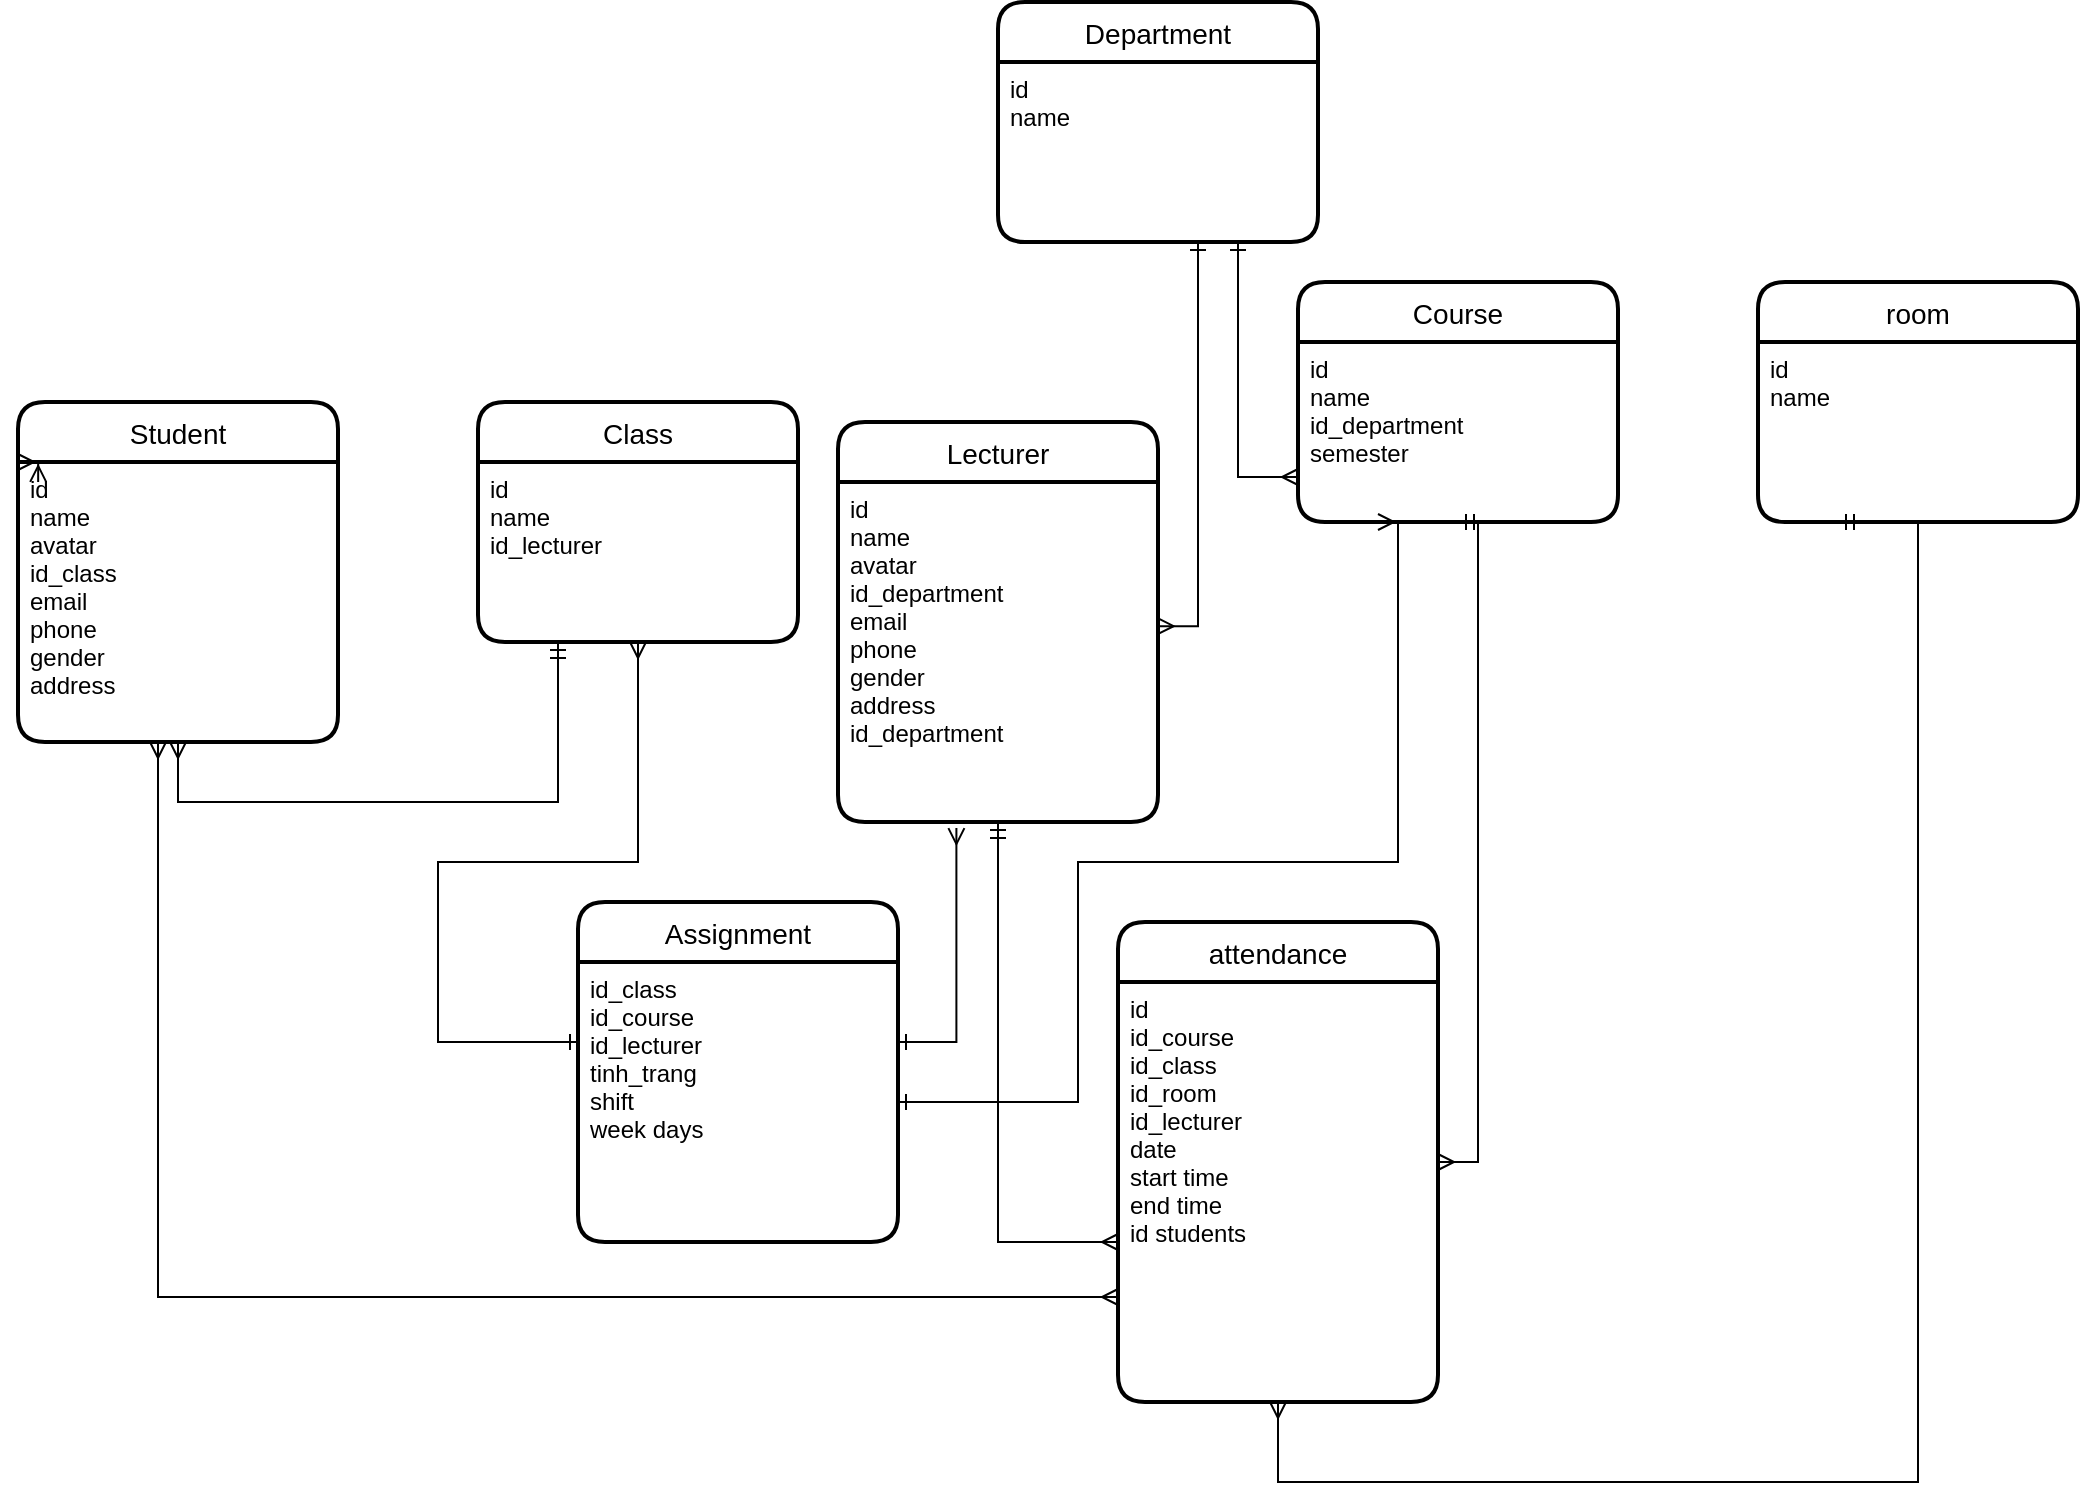 <mxfile version="19.0.3" type="device"><diagram id="3rJqissA6JiDLcgNYCH2" name="Page-1"><mxGraphModel dx="1597" dy="986" grid="1" gridSize="10" guides="1" tooltips="1" connect="1" arrows="1" fold="1" page="1" pageScale="1" pageWidth="827" pageHeight="1169" math="0" shadow="0"><root><mxCell id="0"/><mxCell id="1" parent="0"/><mxCell id="PKEaGX2Zyq90DAuyqYgx-13" value="Student" style="swimlane;childLayout=stackLayout;horizontal=1;startSize=30;horizontalStack=0;rounded=1;fontSize=14;fontStyle=0;strokeWidth=2;resizeParent=0;resizeLast=1;shadow=0;dashed=0;align=center;" parent="1" vertex="1"><mxGeometry x="330" y="330" width="160" height="170" as="geometry"/></mxCell><mxCell id="PKEaGX2Zyq90DAuyqYgx-14" value="id&#10;name&#10;avatar&#10;id_class&#10;email &#10;phone&#10;gender&#10;address&#10;&#10;" style="align=left;strokeColor=none;fillColor=none;spacingLeft=4;fontSize=12;verticalAlign=top;resizable=0;rotatable=0;part=1;" parent="PKEaGX2Zyq90DAuyqYgx-13" vertex="1"><mxGeometry y="30" width="160" height="140" as="geometry"/></mxCell><mxCell id="EP9hu5UOwqRvF9xwJ6hh-11" style="edgeStyle=orthogonalEdgeStyle;rounded=0;orthogonalLoop=1;jettySize=auto;html=1;exitX=0;exitY=0;exitDx=0;exitDy=0;entryX=0.063;entryY=0.071;entryDx=0;entryDy=0;entryPerimeter=0;startArrow=ERmany;startFill=0;endArrow=ERmany;endFill=0;" parent="PKEaGX2Zyq90DAuyqYgx-13" source="PKEaGX2Zyq90DAuyqYgx-14" target="PKEaGX2Zyq90DAuyqYgx-14" edge="1"><mxGeometry relative="1" as="geometry"/></mxCell><mxCell id="PKEaGX2Zyq90DAuyqYgx-18" value="Class" style="swimlane;childLayout=stackLayout;horizontal=1;startSize=30;horizontalStack=0;rounded=1;fontSize=14;fontStyle=0;strokeWidth=2;resizeParent=0;resizeLast=1;shadow=0;dashed=0;align=center;" parent="1" vertex="1"><mxGeometry x="560" y="330" width="160" height="120" as="geometry"/></mxCell><mxCell id="PKEaGX2Zyq90DAuyqYgx-19" value="id&#10;name&#10;id_lecturer&#10;" style="align=left;strokeColor=none;fillColor=none;spacingLeft=4;fontSize=12;verticalAlign=top;resizable=0;rotatable=0;part=1;" parent="PKEaGX2Zyq90DAuyqYgx-18" vertex="1"><mxGeometry y="30" width="160" height="90" as="geometry"/></mxCell><mxCell id="PKEaGX2Zyq90DAuyqYgx-22" value="attendance" style="swimlane;childLayout=stackLayout;horizontal=1;startSize=30;horizontalStack=0;rounded=1;fontSize=14;fontStyle=0;strokeWidth=2;resizeParent=0;resizeLast=1;shadow=0;dashed=0;align=center;" parent="1" vertex="1"><mxGeometry x="880" y="590" width="160" height="240" as="geometry"/></mxCell><mxCell id="PKEaGX2Zyq90DAuyqYgx-23" value="id&#10;id_course&#10;id_class&#10;id_room&#10;id_lecturer&#10;date&#10;start time&#10;end time&#10;id students&#10;" style="align=left;strokeColor=none;fillColor=none;spacingLeft=4;fontSize=12;verticalAlign=top;resizable=0;rotatable=0;part=1;" parent="PKEaGX2Zyq90DAuyqYgx-22" vertex="1"><mxGeometry y="30" width="160" height="210" as="geometry"/></mxCell><mxCell id="ItVR99mCIWh2kCKYdXxZ-1" value="Course" style="swimlane;childLayout=stackLayout;horizontal=1;startSize=30;horizontalStack=0;rounded=1;fontSize=14;fontStyle=0;strokeWidth=2;resizeParent=0;resizeLast=1;shadow=0;dashed=0;align=center;" parent="1" vertex="1"><mxGeometry x="970" y="270" width="160" height="120" as="geometry"/></mxCell><mxCell id="ItVR99mCIWh2kCKYdXxZ-2" value="id&#10;name&#10;id_department&#10;semester&#10;" style="align=left;strokeColor=none;fillColor=none;spacingLeft=4;fontSize=12;verticalAlign=top;resizable=0;rotatable=0;part=1;" parent="ItVR99mCIWh2kCKYdXxZ-1" vertex="1"><mxGeometry y="30" width="160" height="90" as="geometry"/></mxCell><mxCell id="ItVR99mCIWh2kCKYdXxZ-3" value="room" style="swimlane;childLayout=stackLayout;horizontal=1;startSize=30;horizontalStack=0;rounded=1;fontSize=14;fontStyle=0;strokeWidth=2;resizeParent=0;resizeLast=1;shadow=0;dashed=0;align=center;" parent="1" vertex="1"><mxGeometry x="1200" y="270" width="160" height="120" as="geometry"/></mxCell><mxCell id="ItVR99mCIWh2kCKYdXxZ-4" value="id&#10;name&#10;" style="align=left;strokeColor=none;fillColor=none;spacingLeft=4;fontSize=12;verticalAlign=top;resizable=0;rotatable=0;part=1;" parent="ItVR99mCIWh2kCKYdXxZ-3" vertex="1"><mxGeometry y="30" width="160" height="90" as="geometry"/></mxCell><mxCell id="PKEaGX2Zyq90DAuyqYgx-16" value="Lecturer" style="swimlane;childLayout=stackLayout;horizontal=1;startSize=30;horizontalStack=0;rounded=1;fontSize=14;fontStyle=0;strokeWidth=2;resizeParent=0;resizeLast=1;shadow=0;dashed=0;align=center;" parent="1" vertex="1"><mxGeometry x="740" y="340" width="160" height="200" as="geometry"/></mxCell><mxCell id="PKEaGX2Zyq90DAuyqYgx-17" value="id&#10;name&#10;avatar&#10;id_department&#10;email&#10;phone&#10;gender&#10;address&#10;id_department" style="align=left;strokeColor=none;fillColor=none;spacingLeft=4;fontSize=12;verticalAlign=top;resizable=0;rotatable=0;part=1;" parent="PKEaGX2Zyq90DAuyqYgx-16" vertex="1"><mxGeometry y="30" width="160" height="170" as="geometry"/></mxCell><mxCell id="j5pKJVtfpeDa8EhqU6QL-16" value="" style="edgeStyle=orthogonalEdgeStyle;fontSize=12;html=1;endArrow=ERmandOne;startArrow=ERmany;rounded=0;startFill=0;entryX=0.25;entryY=1;entryDx=0;entryDy=0;exitX=0.5;exitY=1;exitDx=0;exitDy=0;" parent="1" source="PKEaGX2Zyq90DAuyqYgx-14" target="PKEaGX2Zyq90DAuyqYgx-19" edge="1"><mxGeometry width="100" height="100" relative="1" as="geometry"><mxPoint x="580" y="390" as="sourcePoint"/><mxPoint x="580" y="420" as="targetPoint"/><Array as="points"><mxPoint x="410" y="530"/><mxPoint x="600" y="530"/></Array></mxGeometry></mxCell><mxCell id="j5pKJVtfpeDa8EhqU6QL-25" style="edgeStyle=orthogonalEdgeStyle;rounded=0;orthogonalLoop=1;jettySize=auto;html=1;startArrow=ERmany;startFill=0;endArrow=ERmandOne;endFill=0;entryX=0.5;entryY=1;entryDx=0;entryDy=0;" parent="1" source="PKEaGX2Zyq90DAuyqYgx-23" target="PKEaGX2Zyq90DAuyqYgx-17" edge="1"><mxGeometry relative="1" as="geometry"><Array as="points"><mxPoint x="820" y="750"/></Array><mxPoint x="800" y="520" as="targetPoint"/></mxGeometry></mxCell><mxCell id="j5pKJVtfpeDa8EhqU6QL-26" style="edgeStyle=orthogonalEdgeStyle;rounded=0;orthogonalLoop=1;jettySize=auto;html=1;startArrow=ERmany;startFill=0;endArrow=ERmandOne;endFill=0;entryX=0.25;entryY=1;entryDx=0;entryDy=0;" parent="1" source="PKEaGX2Zyq90DAuyqYgx-23" target="ItVR99mCIWh2kCKYdXxZ-4" edge="1"><mxGeometry relative="1" as="geometry"><Array as="points"><mxPoint x="1280" y="870"/><mxPoint x="1280" y="390"/></Array><mxPoint x="1410" y="800" as="targetPoint"/></mxGeometry></mxCell><mxCell id="j5pKJVtfpeDa8EhqU6QL-28" style="edgeStyle=orthogonalEdgeStyle;rounded=0;orthogonalLoop=1;jettySize=auto;html=1;entryX=0.5;entryY=1;entryDx=0;entryDy=0;startArrow=ERmany;startFill=0;endArrow=ERmandOne;endFill=0;" parent="1" source="PKEaGX2Zyq90DAuyqYgx-23" target="ItVR99mCIWh2kCKYdXxZ-2" edge="1"><mxGeometry relative="1" as="geometry"><Array as="points"><mxPoint x="1060" y="710"/></Array></mxGeometry></mxCell><mxCell id="p3ING1tHK9r2aDSzsIbY-2" style="edgeStyle=orthogonalEdgeStyle;rounded=0;orthogonalLoop=1;jettySize=auto;html=1;entryX=0;entryY=0.75;entryDx=0;entryDy=0;endArrow=ERmany;endFill=0;startArrow=ERmany;startFill=0;" parent="1" source="PKEaGX2Zyq90DAuyqYgx-14" target="PKEaGX2Zyq90DAuyqYgx-23" edge="1"><mxGeometry relative="1" as="geometry"><Array as="points"><mxPoint x="400" y="778"/></Array></mxGeometry></mxCell><mxCell id="EP9hu5UOwqRvF9xwJ6hh-1" value="Assignment" style="swimlane;childLayout=stackLayout;horizontal=1;startSize=30;horizontalStack=0;rounded=1;fontSize=14;fontStyle=0;strokeWidth=2;resizeParent=0;resizeLast=1;shadow=0;dashed=0;align=center;" parent="1" vertex="1"><mxGeometry x="610" y="580" width="160" height="170" as="geometry"/></mxCell><mxCell id="EP9hu5UOwqRvF9xwJ6hh-2" value="id_class&#10;id_course&#10;id_lecturer&#10;tinh_trang&#10;shift&#10;week days" style="align=left;strokeColor=none;fillColor=none;spacingLeft=4;fontSize=12;verticalAlign=top;resizable=0;rotatable=0;part=1;" parent="EP9hu5UOwqRvF9xwJ6hh-1" vertex="1"><mxGeometry y="30" width="160" height="140" as="geometry"/></mxCell><mxCell id="EP9hu5UOwqRvF9xwJ6hh-4" style="edgeStyle=orthogonalEdgeStyle;rounded=0;orthogonalLoop=1;jettySize=auto;html=1;entryX=0.5;entryY=1;entryDx=0;entryDy=0;endArrow=ERmany;endFill=0;startArrow=ERone;startFill=0;" parent="1" source="EP9hu5UOwqRvF9xwJ6hh-2" target="PKEaGX2Zyq90DAuyqYgx-19" edge="1"><mxGeometry relative="1" as="geometry"><Array as="points"><mxPoint x="540" y="650"/><mxPoint x="540" y="560"/><mxPoint x="640" y="560"/></Array></mxGeometry></mxCell><mxCell id="EP9hu5UOwqRvF9xwJ6hh-6" style="edgeStyle=orthogonalEdgeStyle;rounded=0;orthogonalLoop=1;jettySize=auto;html=1;entryX=0.37;entryY=1.018;entryDx=0;entryDy=0;entryPerimeter=0;endArrow=ERmany;endFill=0;startArrow=ERone;startFill=0;" parent="1" source="EP9hu5UOwqRvF9xwJ6hh-2" target="PKEaGX2Zyq90DAuyqYgx-17" edge="1"><mxGeometry relative="1" as="geometry"><Array as="points"><mxPoint x="799" y="650"/></Array></mxGeometry></mxCell><mxCell id="EP9hu5UOwqRvF9xwJ6hh-7" value="Department" style="swimlane;childLayout=stackLayout;horizontal=1;startSize=30;horizontalStack=0;rounded=1;fontSize=14;fontStyle=0;strokeWidth=2;resizeParent=0;resizeLast=1;shadow=0;dashed=0;align=center;" parent="1" vertex="1"><mxGeometry x="820" y="130" width="160" height="120" as="geometry"/></mxCell><mxCell id="EP9hu5UOwqRvF9xwJ6hh-8" value="id&#10;name" style="align=left;strokeColor=none;fillColor=none;spacingLeft=4;fontSize=12;verticalAlign=top;resizable=0;rotatable=0;part=1;" parent="EP9hu5UOwqRvF9xwJ6hh-7" vertex="1"><mxGeometry y="30" width="160" height="90" as="geometry"/></mxCell><mxCell id="EP9hu5UOwqRvF9xwJ6hh-10" style="edgeStyle=orthogonalEdgeStyle;rounded=0;orthogonalLoop=1;jettySize=auto;html=1;entryX=0.25;entryY=1;entryDx=0;entryDy=0;startArrow=ERone;startFill=0;endArrow=ERmany;endFill=0;" parent="1" source="EP9hu5UOwqRvF9xwJ6hh-2" target="ItVR99mCIWh2kCKYdXxZ-2" edge="1"><mxGeometry relative="1" as="geometry"><Array as="points"><mxPoint x="860" y="680"/><mxPoint x="860" y="560"/><mxPoint x="1020" y="560"/></Array></mxGeometry></mxCell><mxCell id="bcQwx5f0pKbrKD0yw995-1" style="edgeStyle=orthogonalEdgeStyle;rounded=0;orthogonalLoop=1;jettySize=auto;html=1;entryX=0.999;entryY=0.424;entryDx=0;entryDy=0;entryPerimeter=0;endArrow=ERmany;endFill=0;startArrow=ERone;startFill=0;" parent="1" source="EP9hu5UOwqRvF9xwJ6hh-8" target="PKEaGX2Zyq90DAuyqYgx-17" edge="1"><mxGeometry relative="1" as="geometry"><Array as="points"><mxPoint x="920" y="442"/></Array></mxGeometry></mxCell><mxCell id="bcQwx5f0pKbrKD0yw995-2" style="edgeStyle=orthogonalEdgeStyle;rounded=0;orthogonalLoop=1;jettySize=auto;html=1;entryX=0;entryY=0.75;entryDx=0;entryDy=0;endArrow=ERmany;endFill=0;startArrow=ERone;startFill=0;" parent="1" source="EP9hu5UOwqRvF9xwJ6hh-8" target="ItVR99mCIWh2kCKYdXxZ-2" edge="1"><mxGeometry relative="1" as="geometry"><Array as="points"><mxPoint x="940" y="368"/></Array></mxGeometry></mxCell></root></mxGraphModel></diagram></mxfile>